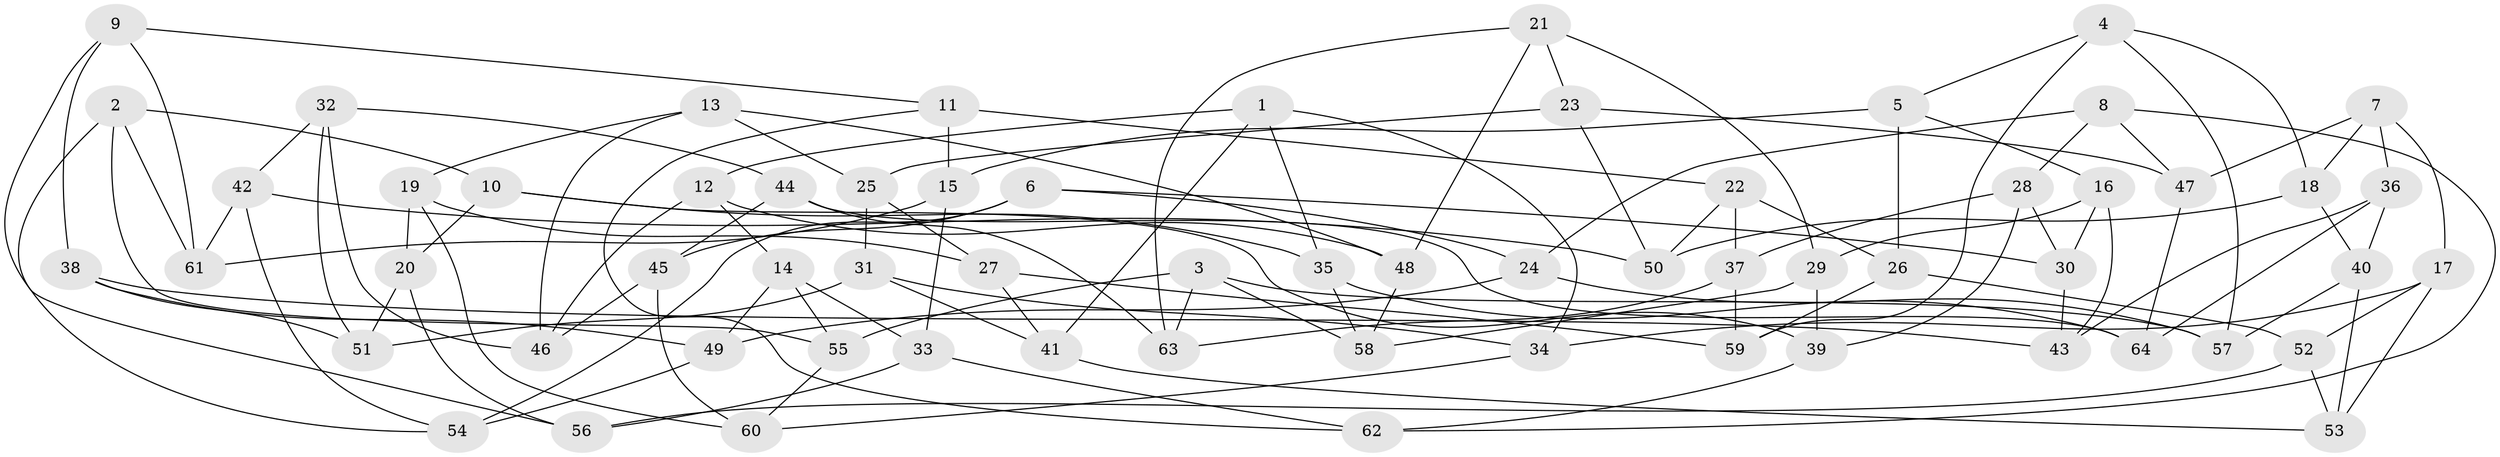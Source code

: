 // coarse degree distribution, {4: 0.5777777777777777, 5: 0.17777777777777778, 3: 0.044444444444444446, 6: 0.2}
// Generated by graph-tools (version 1.1) at 2025/38/03/04/25 23:38:13]
// undirected, 64 vertices, 128 edges
graph export_dot {
  node [color=gray90,style=filled];
  1;
  2;
  3;
  4;
  5;
  6;
  7;
  8;
  9;
  10;
  11;
  12;
  13;
  14;
  15;
  16;
  17;
  18;
  19;
  20;
  21;
  22;
  23;
  24;
  25;
  26;
  27;
  28;
  29;
  30;
  31;
  32;
  33;
  34;
  35;
  36;
  37;
  38;
  39;
  40;
  41;
  42;
  43;
  44;
  45;
  46;
  47;
  48;
  49;
  50;
  51;
  52;
  53;
  54;
  55;
  56;
  57;
  58;
  59;
  60;
  61;
  62;
  63;
  64;
  1 -- 41;
  1 -- 34;
  1 -- 35;
  1 -- 12;
  2 -- 10;
  2 -- 61;
  2 -- 54;
  2 -- 55;
  3 -- 57;
  3 -- 63;
  3 -- 58;
  3 -- 55;
  4 -- 59;
  4 -- 5;
  4 -- 18;
  4 -- 57;
  5 -- 26;
  5 -- 16;
  5 -- 15;
  6 -- 45;
  6 -- 54;
  6 -- 24;
  6 -- 30;
  7 -- 47;
  7 -- 18;
  7 -- 36;
  7 -- 17;
  8 -- 24;
  8 -- 62;
  8 -- 47;
  8 -- 28;
  9 -- 38;
  9 -- 11;
  9 -- 56;
  9 -- 61;
  10 -- 39;
  10 -- 20;
  10 -- 35;
  11 -- 62;
  11 -- 15;
  11 -- 22;
  12 -- 48;
  12 -- 14;
  12 -- 46;
  13 -- 25;
  13 -- 19;
  13 -- 48;
  13 -- 46;
  14 -- 49;
  14 -- 33;
  14 -- 55;
  15 -- 33;
  15 -- 61;
  16 -- 43;
  16 -- 30;
  16 -- 29;
  17 -- 53;
  17 -- 34;
  17 -- 52;
  18 -- 40;
  18 -- 50;
  19 -- 60;
  19 -- 20;
  19 -- 27;
  20 -- 56;
  20 -- 51;
  21 -- 48;
  21 -- 29;
  21 -- 63;
  21 -- 23;
  22 -- 50;
  22 -- 26;
  22 -- 37;
  23 -- 25;
  23 -- 47;
  23 -- 50;
  24 -- 57;
  24 -- 49;
  25 -- 31;
  25 -- 27;
  26 -- 59;
  26 -- 52;
  27 -- 41;
  27 -- 59;
  28 -- 37;
  28 -- 30;
  28 -- 39;
  29 -- 58;
  29 -- 39;
  30 -- 43;
  31 -- 41;
  31 -- 34;
  31 -- 51;
  32 -- 42;
  32 -- 44;
  32 -- 51;
  32 -- 46;
  33 -- 62;
  33 -- 56;
  34 -- 60;
  35 -- 64;
  35 -- 58;
  36 -- 43;
  36 -- 64;
  36 -- 40;
  37 -- 59;
  37 -- 63;
  38 -- 49;
  38 -- 51;
  38 -- 43;
  39 -- 62;
  40 -- 53;
  40 -- 57;
  41 -- 53;
  42 -- 61;
  42 -- 50;
  42 -- 54;
  44 -- 63;
  44 -- 64;
  44 -- 45;
  45 -- 46;
  45 -- 60;
  47 -- 64;
  48 -- 58;
  49 -- 54;
  52 -- 56;
  52 -- 53;
  55 -- 60;
}
